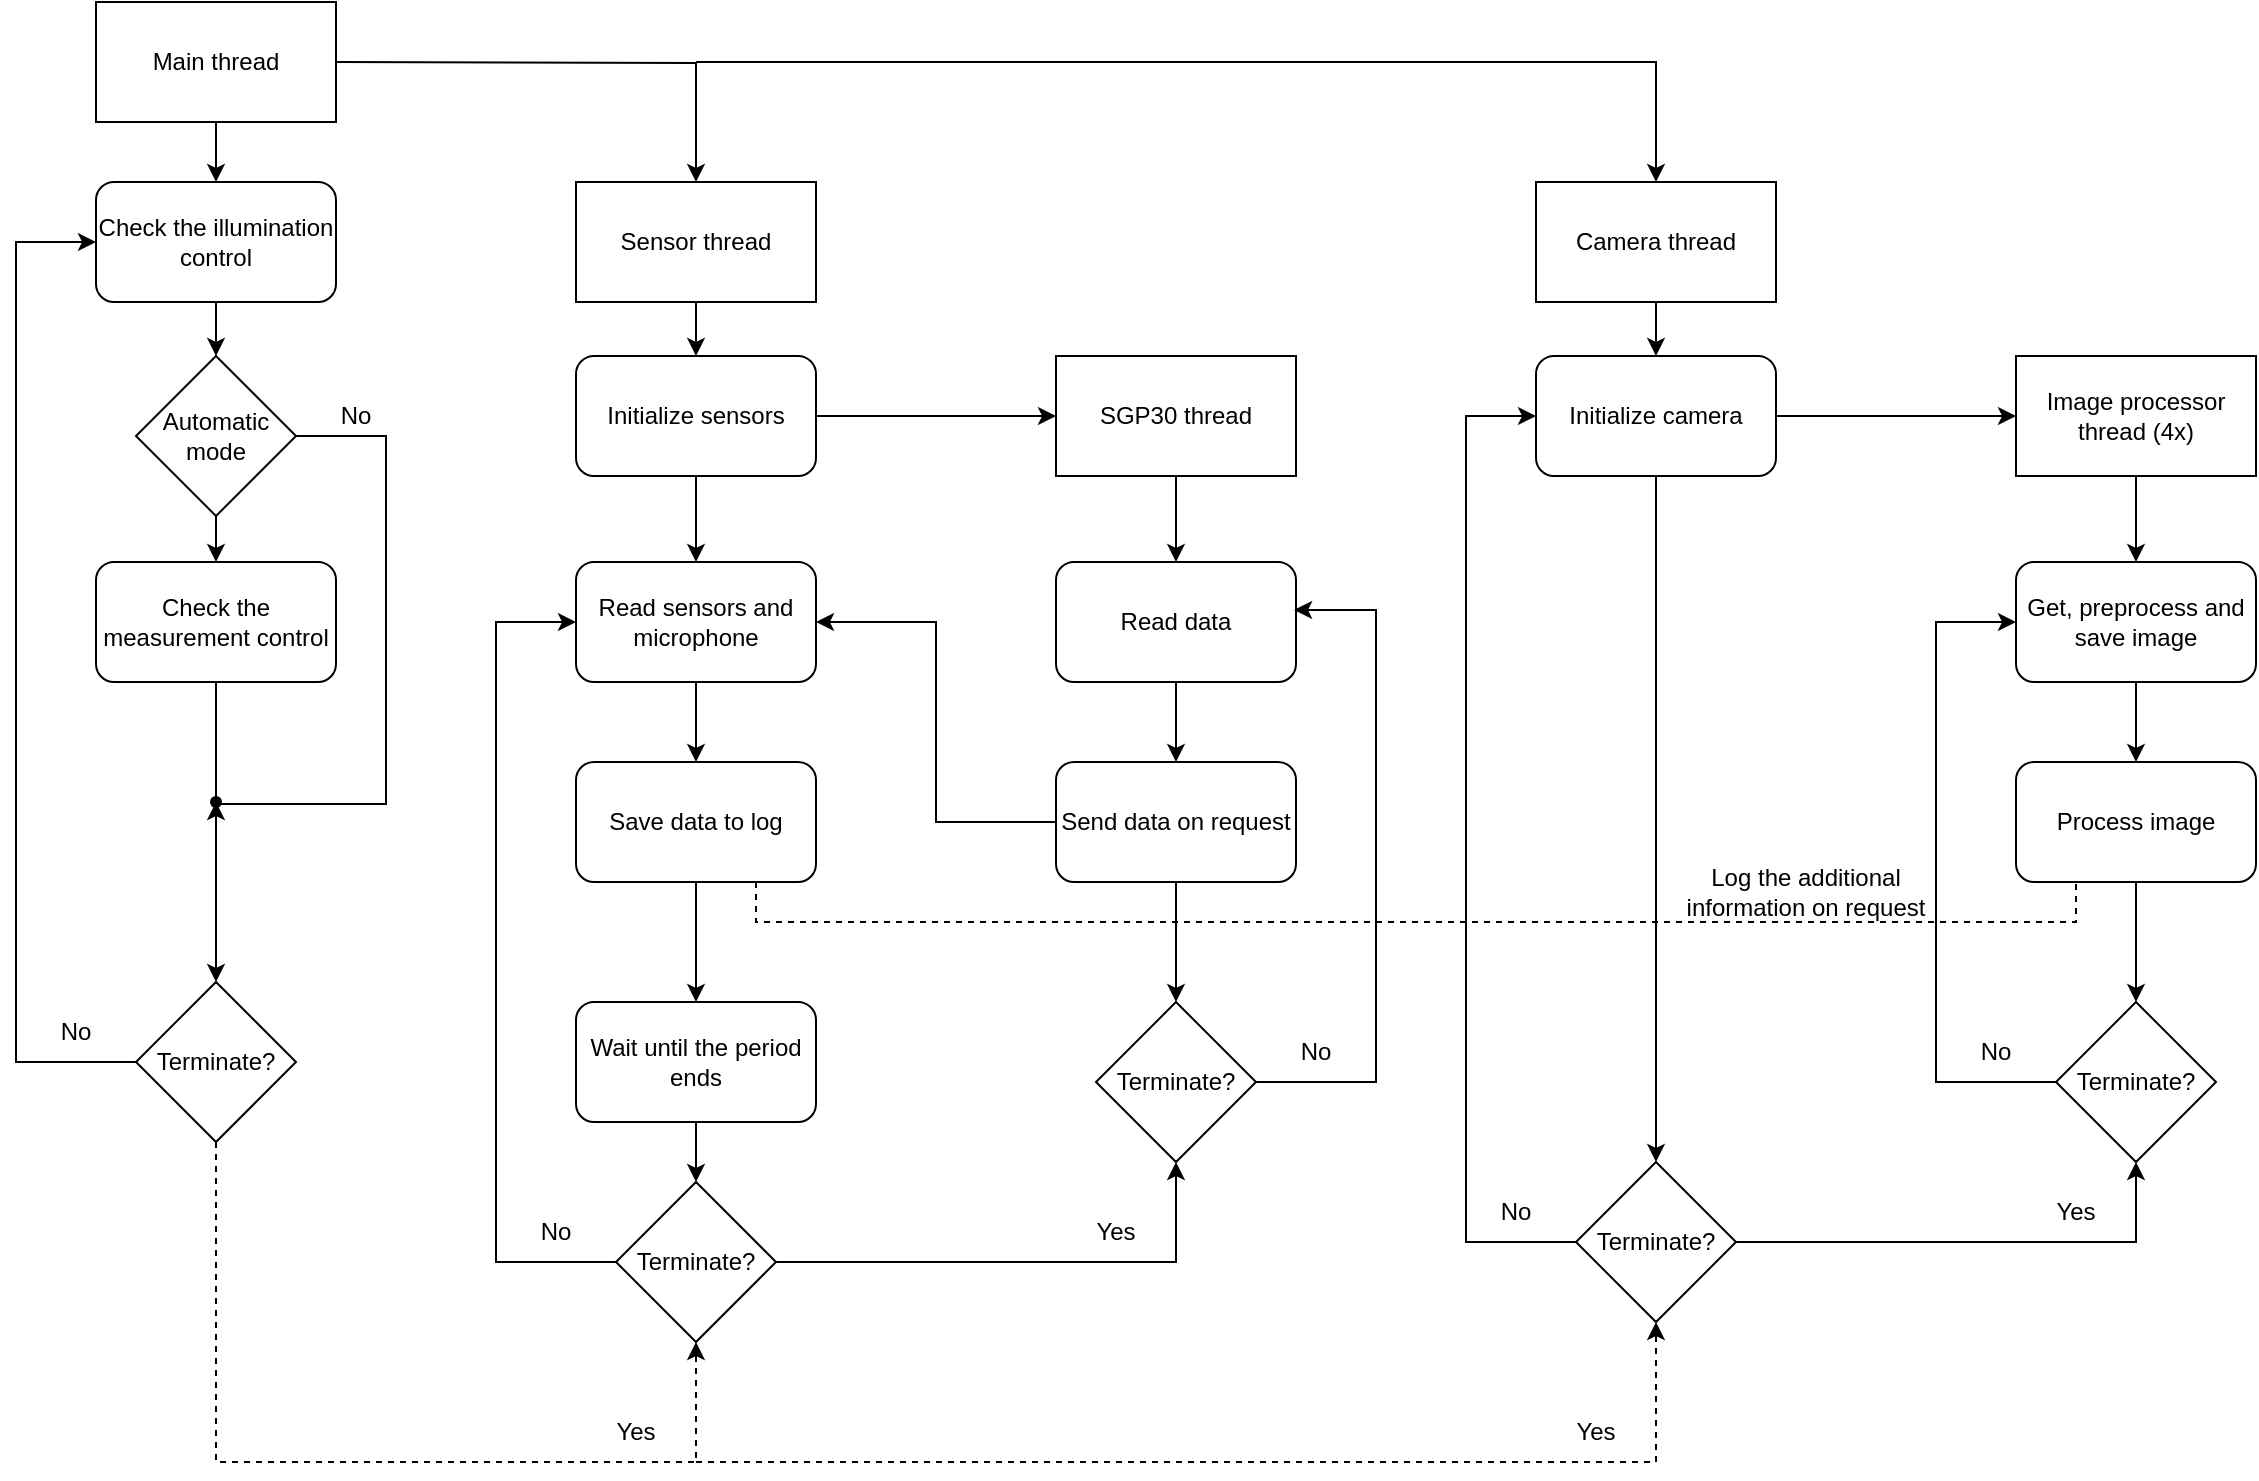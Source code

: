 <mxfile version="20.0.1" type="device"><diagram id="C5RBs43oDa-KdzZeNtuy" name="Page-1"><mxGraphModel dx="1422" dy="857" grid="1" gridSize="10" guides="1" tooltips="1" connect="1" arrows="1" fold="1" page="1" pageScale="1" pageWidth="1169" pageHeight="827" math="0" shadow="0"><root><mxCell id="WIyWlLk6GJQsqaUBKTNV-0"/><mxCell id="WIyWlLk6GJQsqaUBKTNV-1" parent="WIyWlLk6GJQsqaUBKTNV-0"/><mxCell id="1GRbHstKdGXw9jKJQbCh-69" style="edgeStyle=orthogonalEdgeStyle;rounded=0;orthogonalLoop=1;jettySize=auto;html=1;exitX=0.5;exitY=1;exitDx=0;exitDy=0;entryX=0.5;entryY=0;entryDx=0;entryDy=0;" parent="WIyWlLk6GJQsqaUBKTNV-1" source="1GRbHstKdGXw9jKJQbCh-1" target="1GRbHstKdGXw9jKJQbCh-45" edge="1"><mxGeometry relative="1" as="geometry"/></mxCell><mxCell id="1GRbHstKdGXw9jKJQbCh-1" value="Main thread" style="rounded=0;whiteSpace=wrap;html=1;" parent="WIyWlLk6GJQsqaUBKTNV-1" vertex="1"><mxGeometry x="65" y="49" width="120" height="60" as="geometry"/></mxCell><mxCell id="1GRbHstKdGXw9jKJQbCh-40" style="edgeStyle=orthogonalEdgeStyle;rounded=0;orthogonalLoop=1;jettySize=auto;html=1;exitX=0.5;exitY=1;exitDx=0;exitDy=0;entryX=0.5;entryY=0;entryDx=0;entryDy=0;" parent="WIyWlLk6GJQsqaUBKTNV-1" source="1GRbHstKdGXw9jKJQbCh-7" target="1GRbHstKdGXw9jKJQbCh-8" edge="1"><mxGeometry relative="1" as="geometry"/></mxCell><mxCell id="1GRbHstKdGXw9jKJQbCh-7" value="Sensor thread" style="rounded=0;whiteSpace=wrap;html=1;" parent="WIyWlLk6GJQsqaUBKTNV-1" vertex="1"><mxGeometry x="305" y="139" width="120" height="60" as="geometry"/></mxCell><mxCell id="1GRbHstKdGXw9jKJQbCh-26" style="edgeStyle=orthogonalEdgeStyle;rounded=0;orthogonalLoop=1;jettySize=auto;html=1;exitX=0.5;exitY=1;exitDx=0;exitDy=0;entryX=0.5;entryY=0;entryDx=0;entryDy=0;" parent="WIyWlLk6GJQsqaUBKTNV-1" source="1GRbHstKdGXw9jKJQbCh-8" target="1GRbHstKdGXw9jKJQbCh-22" edge="1"><mxGeometry relative="1" as="geometry"/></mxCell><mxCell id="1GRbHstKdGXw9jKJQbCh-35" style="edgeStyle=orthogonalEdgeStyle;rounded=0;orthogonalLoop=1;jettySize=auto;html=1;exitX=1;exitY=0.5;exitDx=0;exitDy=0;entryX=0;entryY=0.5;entryDx=0;entryDy=0;" parent="WIyWlLk6GJQsqaUBKTNV-1" source="1GRbHstKdGXw9jKJQbCh-8" target="1GRbHstKdGXw9jKJQbCh-10" edge="1"><mxGeometry relative="1" as="geometry"/></mxCell><mxCell id="1GRbHstKdGXw9jKJQbCh-8" value="Initialize sensors" style="rounded=1;whiteSpace=wrap;html=1;" parent="WIyWlLk6GJQsqaUBKTNV-1" vertex="1"><mxGeometry x="305" y="226" width="120" height="60" as="geometry"/></mxCell><mxCell id="1GRbHstKdGXw9jKJQbCh-38" style="edgeStyle=orthogonalEdgeStyle;rounded=0;orthogonalLoop=1;jettySize=auto;html=1;exitX=1;exitY=0.5;exitDx=0;exitDy=0;entryX=0.5;entryY=0;entryDx=0;entryDy=0;" parent="WIyWlLk6GJQsqaUBKTNV-1" target="1GRbHstKdGXw9jKJQbCh-7" edge="1"><mxGeometry relative="1" as="geometry"><mxPoint x="185" y="79" as="sourcePoint"/></mxGeometry></mxCell><mxCell id="1GRbHstKdGXw9jKJQbCh-15" style="edgeStyle=orthogonalEdgeStyle;rounded=0;orthogonalLoop=1;jettySize=auto;html=1;exitX=0.5;exitY=1;exitDx=0;exitDy=0;entryX=0.5;entryY=0;entryDx=0;entryDy=0;" parent="WIyWlLk6GJQsqaUBKTNV-1" source="1GRbHstKdGXw9jKJQbCh-10" target="1GRbHstKdGXw9jKJQbCh-11" edge="1"><mxGeometry relative="1" as="geometry"/></mxCell><mxCell id="1GRbHstKdGXw9jKJQbCh-10" value="SGP30 thread" style="rounded=0;whiteSpace=wrap;html=1;" parent="WIyWlLk6GJQsqaUBKTNV-1" vertex="1"><mxGeometry x="545" y="226" width="120" height="60" as="geometry"/></mxCell><mxCell id="1GRbHstKdGXw9jKJQbCh-16" style="edgeStyle=orthogonalEdgeStyle;rounded=0;orthogonalLoop=1;jettySize=auto;html=1;exitX=0.5;exitY=1;exitDx=0;exitDy=0;" parent="WIyWlLk6GJQsqaUBKTNV-1" source="1GRbHstKdGXw9jKJQbCh-11" target="1GRbHstKdGXw9jKJQbCh-12" edge="1"><mxGeometry relative="1" as="geometry"/></mxCell><mxCell id="1GRbHstKdGXw9jKJQbCh-11" value="Read data" style="rounded=1;whiteSpace=wrap;html=1;" parent="WIyWlLk6GJQsqaUBKTNV-1" vertex="1"><mxGeometry x="545" y="329" width="120" height="60" as="geometry"/></mxCell><mxCell id="1GRbHstKdGXw9jKJQbCh-19" style="edgeStyle=orthogonalEdgeStyle;rounded=0;orthogonalLoop=1;jettySize=auto;html=1;exitX=0.5;exitY=1;exitDx=0;exitDy=0;" parent="WIyWlLk6GJQsqaUBKTNV-1" source="1GRbHstKdGXw9jKJQbCh-12" target="1GRbHstKdGXw9jKJQbCh-17" edge="1"><mxGeometry relative="1" as="geometry"/></mxCell><mxCell id="1GRbHstKdGXw9jKJQbCh-23" style="edgeStyle=orthogonalEdgeStyle;rounded=0;orthogonalLoop=1;jettySize=auto;html=1;exitX=0;exitY=0.5;exitDx=0;exitDy=0;entryX=1;entryY=0.5;entryDx=0;entryDy=0;" parent="WIyWlLk6GJQsqaUBKTNV-1" source="1GRbHstKdGXw9jKJQbCh-12" target="1GRbHstKdGXw9jKJQbCh-22" edge="1"><mxGeometry relative="1" as="geometry"/></mxCell><mxCell id="1GRbHstKdGXw9jKJQbCh-12" value="Send data on request" style="rounded=1;whiteSpace=wrap;html=1;" parent="WIyWlLk6GJQsqaUBKTNV-1" vertex="1"><mxGeometry x="545" y="429" width="120" height="60" as="geometry"/></mxCell><mxCell id="1GRbHstKdGXw9jKJQbCh-20" style="edgeStyle=orthogonalEdgeStyle;rounded=0;orthogonalLoop=1;jettySize=auto;html=1;exitX=1;exitY=0.5;exitDx=0;exitDy=0;entryX=0.992;entryY=0.4;entryDx=0;entryDy=0;entryPerimeter=0;" parent="WIyWlLk6GJQsqaUBKTNV-1" source="1GRbHstKdGXw9jKJQbCh-17" target="1GRbHstKdGXw9jKJQbCh-11" edge="1"><mxGeometry relative="1" as="geometry"><Array as="points"><mxPoint x="705" y="589"/><mxPoint x="705" y="353"/></Array></mxGeometry></mxCell><mxCell id="1GRbHstKdGXw9jKJQbCh-17" value="Terminate?" style="rhombus;whiteSpace=wrap;html=1;" parent="WIyWlLk6GJQsqaUBKTNV-1" vertex="1"><mxGeometry x="565" y="549" width="80" height="80" as="geometry"/></mxCell><mxCell id="1GRbHstKdGXw9jKJQbCh-27" style="edgeStyle=orthogonalEdgeStyle;rounded=0;orthogonalLoop=1;jettySize=auto;html=1;exitX=0.5;exitY=1;exitDx=0;exitDy=0;entryX=0.5;entryY=0;entryDx=0;entryDy=0;" parent="WIyWlLk6GJQsqaUBKTNV-1" source="1GRbHstKdGXw9jKJQbCh-22" target="1GRbHstKdGXw9jKJQbCh-24" edge="1"><mxGeometry relative="1" as="geometry"/></mxCell><mxCell id="1GRbHstKdGXw9jKJQbCh-22" value="Read sensors and microphone" style="rounded=1;whiteSpace=wrap;html=1;" parent="WIyWlLk6GJQsqaUBKTNV-1" vertex="1"><mxGeometry x="305" y="329" width="120" height="60" as="geometry"/></mxCell><mxCell id="1GRbHstKdGXw9jKJQbCh-29" style="edgeStyle=orthogonalEdgeStyle;rounded=0;orthogonalLoop=1;jettySize=auto;html=1;exitX=0.5;exitY=1;exitDx=0;exitDy=0;" parent="WIyWlLk6GJQsqaUBKTNV-1" source="1GRbHstKdGXw9jKJQbCh-24" target="1GRbHstKdGXw9jKJQbCh-28" edge="1"><mxGeometry relative="1" as="geometry"/></mxCell><mxCell id="1GRbHstKdGXw9jKJQbCh-24" value="Save data to log" style="rounded=1;whiteSpace=wrap;html=1;" parent="WIyWlLk6GJQsqaUBKTNV-1" vertex="1"><mxGeometry x="305" y="429" width="120" height="60" as="geometry"/></mxCell><mxCell id="1GRbHstKdGXw9jKJQbCh-31" style="edgeStyle=orthogonalEdgeStyle;rounded=0;orthogonalLoop=1;jettySize=auto;html=1;exitX=0.5;exitY=1;exitDx=0;exitDy=0;entryX=0.5;entryY=0;entryDx=0;entryDy=0;" parent="WIyWlLk6GJQsqaUBKTNV-1" source="1GRbHstKdGXw9jKJQbCh-28" target="1GRbHstKdGXw9jKJQbCh-30" edge="1"><mxGeometry relative="1" as="geometry"/></mxCell><mxCell id="1GRbHstKdGXw9jKJQbCh-28" value="Wait until the period ends" style="rounded=1;whiteSpace=wrap;html=1;" parent="WIyWlLk6GJQsqaUBKTNV-1" vertex="1"><mxGeometry x="305" y="549" width="120" height="60" as="geometry"/></mxCell><mxCell id="1GRbHstKdGXw9jKJQbCh-32" style="edgeStyle=orthogonalEdgeStyle;rounded=0;orthogonalLoop=1;jettySize=auto;html=1;exitX=0;exitY=0.5;exitDx=0;exitDy=0;entryX=0;entryY=0.5;entryDx=0;entryDy=0;" parent="WIyWlLk6GJQsqaUBKTNV-1" source="1GRbHstKdGXw9jKJQbCh-30" target="1GRbHstKdGXw9jKJQbCh-22" edge="1"><mxGeometry relative="1" as="geometry"><Array as="points"><mxPoint x="265" y="679"/><mxPoint x="265" y="359"/></Array></mxGeometry></mxCell><mxCell id="1GRbHstKdGXw9jKJQbCh-56" style="edgeStyle=orthogonalEdgeStyle;rounded=0;orthogonalLoop=1;jettySize=auto;html=1;exitX=1;exitY=0.5;exitDx=0;exitDy=0;entryX=0.5;entryY=1;entryDx=0;entryDy=0;" parent="WIyWlLk6GJQsqaUBKTNV-1" source="1GRbHstKdGXw9jKJQbCh-30" target="1GRbHstKdGXw9jKJQbCh-17" edge="1"><mxGeometry relative="1" as="geometry"/></mxCell><mxCell id="1GRbHstKdGXw9jKJQbCh-30" value="Terminate?" style="rhombus;whiteSpace=wrap;html=1;" parent="WIyWlLk6GJQsqaUBKTNV-1" vertex="1"><mxGeometry x="325" y="639" width="80" height="80" as="geometry"/></mxCell><mxCell id="1GRbHstKdGXw9jKJQbCh-41" style="edgeStyle=orthogonalEdgeStyle;rounded=0;orthogonalLoop=1;jettySize=auto;html=1;exitX=0.5;exitY=1;exitDx=0;exitDy=0;entryX=0.5;entryY=0;entryDx=0;entryDy=0;" parent="WIyWlLk6GJQsqaUBKTNV-1" source="1GRbHstKdGXw9jKJQbCh-33" target="1GRbHstKdGXw9jKJQbCh-34" edge="1"><mxGeometry relative="1" as="geometry"/></mxCell><mxCell id="1GRbHstKdGXw9jKJQbCh-33" value="Camera thread" style="rounded=0;whiteSpace=wrap;html=1;" parent="WIyWlLk6GJQsqaUBKTNV-1" vertex="1"><mxGeometry x="785" y="139" width="120" height="60" as="geometry"/></mxCell><mxCell id="1GRbHstKdGXw9jKJQbCh-37" style="edgeStyle=orthogonalEdgeStyle;rounded=0;orthogonalLoop=1;jettySize=auto;html=1;exitX=1;exitY=0.5;exitDx=0;exitDy=0;" parent="WIyWlLk6GJQsqaUBKTNV-1" source="1GRbHstKdGXw9jKJQbCh-34" target="1GRbHstKdGXw9jKJQbCh-36" edge="1"><mxGeometry relative="1" as="geometry"/></mxCell><mxCell id="1GRbHstKdGXw9jKJQbCh-66" style="edgeStyle=orthogonalEdgeStyle;rounded=0;orthogonalLoop=1;jettySize=auto;html=1;exitX=0.5;exitY=1;exitDx=0;exitDy=0;" parent="WIyWlLk6GJQsqaUBKTNV-1" source="1GRbHstKdGXw9jKJQbCh-34" target="1GRbHstKdGXw9jKJQbCh-65" edge="1"><mxGeometry relative="1" as="geometry"/></mxCell><mxCell id="1GRbHstKdGXw9jKJQbCh-34" value="Initialize camera" style="rounded=1;whiteSpace=wrap;html=1;" parent="WIyWlLk6GJQsqaUBKTNV-1" vertex="1"><mxGeometry x="785" y="226" width="120" height="60" as="geometry"/></mxCell><mxCell id="1GRbHstKdGXw9jKJQbCh-58" style="edgeStyle=orthogonalEdgeStyle;rounded=0;orthogonalLoop=1;jettySize=auto;html=1;exitX=0.5;exitY=1;exitDx=0;exitDy=0;" parent="WIyWlLk6GJQsqaUBKTNV-1" source="1GRbHstKdGXw9jKJQbCh-36" target="1GRbHstKdGXw9jKJQbCh-57" edge="1"><mxGeometry relative="1" as="geometry"/></mxCell><mxCell id="1GRbHstKdGXw9jKJQbCh-36" value="Image processor thread (4x)" style="rounded=0;whiteSpace=wrap;html=1;" parent="WIyWlLk6GJQsqaUBKTNV-1" vertex="1"><mxGeometry x="1025" y="226" width="120" height="60" as="geometry"/></mxCell><mxCell id="1GRbHstKdGXw9jKJQbCh-39" value="" style="endArrow=classic;html=1;rounded=0;entryX=0.5;entryY=0;entryDx=0;entryDy=0;" parent="WIyWlLk6GJQsqaUBKTNV-1" target="1GRbHstKdGXw9jKJQbCh-33" edge="1"><mxGeometry width="50" height="50" relative="1" as="geometry"><mxPoint x="365" y="79" as="sourcePoint"/><mxPoint x="745" y="159" as="targetPoint"/><Array as="points"><mxPoint x="845" y="79"/></Array></mxGeometry></mxCell><mxCell id="1GRbHstKdGXw9jKJQbCh-48" style="edgeStyle=orthogonalEdgeStyle;rounded=0;orthogonalLoop=1;jettySize=auto;html=1;exitX=0.5;exitY=1;exitDx=0;exitDy=0;entryX=0.5;entryY=0;entryDx=0;entryDy=0;" parent="WIyWlLk6GJQsqaUBKTNV-1" source="1GRbHstKdGXw9jKJQbCh-45" target="1GRbHstKdGXw9jKJQbCh-46" edge="1"><mxGeometry relative="1" as="geometry"/></mxCell><mxCell id="1GRbHstKdGXw9jKJQbCh-45" value="Check the illumination control" style="rounded=1;whiteSpace=wrap;html=1;" parent="WIyWlLk6GJQsqaUBKTNV-1" vertex="1"><mxGeometry x="65" y="139" width="120" height="60" as="geometry"/></mxCell><mxCell id="1GRbHstKdGXw9jKJQbCh-50" style="edgeStyle=orthogonalEdgeStyle;rounded=0;orthogonalLoop=1;jettySize=auto;html=1;exitX=0.5;exitY=1;exitDx=0;exitDy=0;" parent="WIyWlLk6GJQsqaUBKTNV-1" source="1GRbHstKdGXw9jKJQbCh-46" target="1GRbHstKdGXw9jKJQbCh-49" edge="1"><mxGeometry relative="1" as="geometry"/></mxCell><mxCell id="Uot57SCIO23EV-70q8l3-0" style="edgeStyle=orthogonalEdgeStyle;rounded=0;orthogonalLoop=1;jettySize=auto;html=1;exitX=1;exitY=0.5;exitDx=0;exitDy=0;" edge="1" parent="WIyWlLk6GJQsqaUBKTNV-1" source="1GRbHstKdGXw9jKJQbCh-46" target="Uot57SCIO23EV-70q8l3-1"><mxGeometry relative="1" as="geometry"><mxPoint x="210" y="500" as="targetPoint"/><Array as="points"><mxPoint x="210" y="266"/><mxPoint x="210" y="450"/></Array></mxGeometry></mxCell><mxCell id="1GRbHstKdGXw9jKJQbCh-46" value="Automatic mode" style="rhombus;whiteSpace=wrap;html=1;" parent="WIyWlLk6GJQsqaUBKTNV-1" vertex="1"><mxGeometry x="85" y="226" width="80" height="80" as="geometry"/></mxCell><mxCell id="1GRbHstKdGXw9jKJQbCh-52" style="edgeStyle=orthogonalEdgeStyle;rounded=0;orthogonalLoop=1;jettySize=auto;html=1;exitDx=0;exitDy=0;entryX=0.5;entryY=0;entryDx=0;entryDy=0;startArrow=none;" parent="WIyWlLk6GJQsqaUBKTNV-1" source="Uot57SCIO23EV-70q8l3-1" target="1GRbHstKdGXw9jKJQbCh-51" edge="1"><mxGeometry relative="1" as="geometry"/></mxCell><mxCell id="1GRbHstKdGXw9jKJQbCh-49" value="Check the measurement control" style="rounded=1;whiteSpace=wrap;html=1;" parent="WIyWlLk6GJQsqaUBKTNV-1" vertex="1"><mxGeometry x="65" y="329" width="120" height="60" as="geometry"/></mxCell><mxCell id="1GRbHstKdGXw9jKJQbCh-53" style="edgeStyle=orthogonalEdgeStyle;rounded=0;orthogonalLoop=1;jettySize=auto;html=1;exitX=0;exitY=0.5;exitDx=0;exitDy=0;entryX=0;entryY=0.5;entryDx=0;entryDy=0;" parent="WIyWlLk6GJQsqaUBKTNV-1" source="1GRbHstKdGXw9jKJQbCh-51" target="1GRbHstKdGXw9jKJQbCh-45" edge="1"><mxGeometry relative="1" as="geometry"><Array as="points"><mxPoint x="25" y="579"/><mxPoint x="25" y="169"/></Array></mxGeometry></mxCell><mxCell id="1GRbHstKdGXw9jKJQbCh-54" style="edgeStyle=orthogonalEdgeStyle;rounded=0;orthogonalLoop=1;jettySize=auto;html=1;exitX=0.5;exitY=1;exitDx=0;exitDy=0;entryX=0.5;entryY=1;entryDx=0;entryDy=0;dashed=1;" parent="WIyWlLk6GJQsqaUBKTNV-1" source="1GRbHstKdGXw9jKJQbCh-51" target="1GRbHstKdGXw9jKJQbCh-30" edge="1"><mxGeometry relative="1" as="geometry"><Array as="points"><mxPoint x="125" y="779"/><mxPoint x="365" y="779"/></Array></mxGeometry></mxCell><mxCell id="1GRbHstKdGXw9jKJQbCh-51" value="Terminate?" style="rhombus;whiteSpace=wrap;html=1;" parent="WIyWlLk6GJQsqaUBKTNV-1" vertex="1"><mxGeometry x="85" y="539" width="80" height="80" as="geometry"/></mxCell><mxCell id="1GRbHstKdGXw9jKJQbCh-62" value="" style="edgeStyle=orthogonalEdgeStyle;rounded=0;orthogonalLoop=1;jettySize=auto;html=1;" parent="WIyWlLk6GJQsqaUBKTNV-1" source="1GRbHstKdGXw9jKJQbCh-57" target="1GRbHstKdGXw9jKJQbCh-60" edge="1"><mxGeometry relative="1" as="geometry"/></mxCell><mxCell id="1GRbHstKdGXw9jKJQbCh-57" value="Get, preprocess and save image" style="rounded=1;whiteSpace=wrap;html=1;" parent="WIyWlLk6GJQsqaUBKTNV-1" vertex="1"><mxGeometry x="1025" y="329" width="120" height="60" as="geometry"/></mxCell><mxCell id="1GRbHstKdGXw9jKJQbCh-63" value="" style="edgeStyle=orthogonalEdgeStyle;rounded=0;orthogonalLoop=1;jettySize=auto;html=1;" parent="WIyWlLk6GJQsqaUBKTNV-1" source="1GRbHstKdGXw9jKJQbCh-60" target="1GRbHstKdGXw9jKJQbCh-61" edge="1"><mxGeometry relative="1" as="geometry"/></mxCell><mxCell id="1GRbHstKdGXw9jKJQbCh-60" value="Process image" style="rounded=1;whiteSpace=wrap;html=1;" parent="WIyWlLk6GJQsqaUBKTNV-1" vertex="1"><mxGeometry x="1025" y="429" width="120" height="60" as="geometry"/></mxCell><mxCell id="1GRbHstKdGXw9jKJQbCh-64" style="edgeStyle=orthogonalEdgeStyle;rounded=0;orthogonalLoop=1;jettySize=auto;html=1;exitX=0;exitY=0.5;exitDx=0;exitDy=0;entryX=0;entryY=0.5;entryDx=0;entryDy=0;" parent="WIyWlLk6GJQsqaUBKTNV-1" source="1GRbHstKdGXw9jKJQbCh-61" target="1GRbHstKdGXw9jKJQbCh-57" edge="1"><mxGeometry relative="1" as="geometry"><Array as="points"><mxPoint x="985" y="589"/><mxPoint x="985" y="359"/></Array></mxGeometry></mxCell><mxCell id="1GRbHstKdGXw9jKJQbCh-61" value="Terminate?" style="rhombus;whiteSpace=wrap;html=1;" parent="WIyWlLk6GJQsqaUBKTNV-1" vertex="1"><mxGeometry x="1045" y="549" width="80" height="80" as="geometry"/></mxCell><mxCell id="1GRbHstKdGXw9jKJQbCh-67" style="edgeStyle=orthogonalEdgeStyle;rounded=0;orthogonalLoop=1;jettySize=auto;html=1;exitX=1;exitY=0.5;exitDx=0;exitDy=0;" parent="WIyWlLk6GJQsqaUBKTNV-1" source="1GRbHstKdGXw9jKJQbCh-65" target="1GRbHstKdGXw9jKJQbCh-61" edge="1"><mxGeometry relative="1" as="geometry"><Array as="points"><mxPoint x="1085" y="669"/></Array></mxGeometry></mxCell><mxCell id="Uot57SCIO23EV-70q8l3-8" style="edgeStyle=orthogonalEdgeStyle;rounded=0;orthogonalLoop=1;jettySize=auto;html=1;exitX=0;exitY=0.5;exitDx=0;exitDy=0;entryX=0;entryY=0.5;entryDx=0;entryDy=0;" edge="1" parent="WIyWlLk6GJQsqaUBKTNV-1" source="1GRbHstKdGXw9jKJQbCh-65" target="1GRbHstKdGXw9jKJQbCh-34"><mxGeometry relative="1" as="geometry"><Array as="points"><mxPoint x="750" y="669"/><mxPoint x="750" y="256"/></Array></mxGeometry></mxCell><mxCell id="1GRbHstKdGXw9jKJQbCh-65" value="Terminate?" style="rhombus;whiteSpace=wrap;html=1;" parent="WIyWlLk6GJQsqaUBKTNV-1" vertex="1"><mxGeometry x="805" y="629" width="80" height="80" as="geometry"/></mxCell><mxCell id="1GRbHstKdGXw9jKJQbCh-68" value="" style="endArrow=classic;html=1;rounded=0;entryX=0.5;entryY=1;entryDx=0;entryDy=0;dashed=1;" parent="WIyWlLk6GJQsqaUBKTNV-1" target="1GRbHstKdGXw9jKJQbCh-65" edge="1"><mxGeometry width="50" height="50" relative="1" as="geometry"><mxPoint x="365" y="779" as="sourcePoint"/><mxPoint x="805" y="689" as="targetPoint"/><Array as="points"><mxPoint x="845" y="779"/></Array></mxGeometry></mxCell><mxCell id="1GRbHstKdGXw9jKJQbCh-70" value="No" style="text;html=1;strokeColor=none;fillColor=none;align=center;verticalAlign=middle;whiteSpace=wrap;rounded=0;" parent="WIyWlLk6GJQsqaUBKTNV-1" vertex="1"><mxGeometry x="265" y="649" width="60" height="30" as="geometry"/></mxCell><mxCell id="1GRbHstKdGXw9jKJQbCh-71" value="No" style="text;html=1;strokeColor=none;fillColor=none;align=center;verticalAlign=middle;whiteSpace=wrap;rounded=0;" parent="WIyWlLk6GJQsqaUBKTNV-1" vertex="1"><mxGeometry x="25" y="549" width="60" height="30" as="geometry"/></mxCell><mxCell id="1GRbHstKdGXw9jKJQbCh-72" value="No" style="text;html=1;strokeColor=none;fillColor=none;align=center;verticalAlign=middle;whiteSpace=wrap;rounded=0;" parent="WIyWlLk6GJQsqaUBKTNV-1" vertex="1"><mxGeometry x="985" y="559" width="60" height="30" as="geometry"/></mxCell><mxCell id="1GRbHstKdGXw9jKJQbCh-73" value="Yes" style="text;html=1;strokeColor=none;fillColor=none;align=center;verticalAlign=middle;whiteSpace=wrap;rounded=0;" parent="WIyWlLk6GJQsqaUBKTNV-1" vertex="1"><mxGeometry x="545" y="649" width="60" height="30" as="geometry"/></mxCell><mxCell id="1GRbHstKdGXw9jKJQbCh-74" value="Yes" style="text;html=1;strokeColor=none;fillColor=none;align=center;verticalAlign=middle;whiteSpace=wrap;rounded=0;" parent="WIyWlLk6GJQsqaUBKTNV-1" vertex="1"><mxGeometry x="305" y="749" width="60" height="30" as="geometry"/></mxCell><mxCell id="1GRbHstKdGXw9jKJQbCh-75" value="Yes" style="text;html=1;strokeColor=none;fillColor=none;align=center;verticalAlign=middle;whiteSpace=wrap;rounded=0;" parent="WIyWlLk6GJQsqaUBKTNV-1" vertex="1"><mxGeometry x="785" y="749" width="60" height="30" as="geometry"/></mxCell><mxCell id="1GRbHstKdGXw9jKJQbCh-77" value="Yes" style="text;html=1;strokeColor=none;fillColor=none;align=center;verticalAlign=middle;whiteSpace=wrap;rounded=0;" parent="WIyWlLk6GJQsqaUBKTNV-1" vertex="1"><mxGeometry x="1025" y="639" width="60" height="30" as="geometry"/></mxCell><mxCell id="1GRbHstKdGXw9jKJQbCh-78" value="No" style="text;html=1;strokeColor=none;fillColor=none;align=center;verticalAlign=middle;whiteSpace=wrap;rounded=0;" parent="WIyWlLk6GJQsqaUBKTNV-1" vertex="1"><mxGeometry x="645" y="559" width="60" height="30" as="geometry"/></mxCell><mxCell id="1GRbHstKdGXw9jKJQbCh-79" value="" style="endArrow=none;dashed=1;html=1;rounded=0;entryX=0.25;entryY=1;entryDx=0;entryDy=0;exitX=0.75;exitY=1;exitDx=0;exitDy=0;" parent="WIyWlLk6GJQsqaUBKTNV-1" source="1GRbHstKdGXw9jKJQbCh-24" target="1GRbHstKdGXw9jKJQbCh-60" edge="1"><mxGeometry width="50" height="50" relative="1" as="geometry"><mxPoint x="705" y="559" as="sourcePoint"/><mxPoint x="755" y="509" as="targetPoint"/><Array as="points"><mxPoint x="395" y="509"/><mxPoint x="1055" y="509"/></Array></mxGeometry></mxCell><mxCell id="1GRbHstKdGXw9jKJQbCh-80" value="Log the additional information on request" style="text;html=1;strokeColor=none;fillColor=none;align=center;verticalAlign=middle;whiteSpace=wrap;rounded=0;" parent="WIyWlLk6GJQsqaUBKTNV-1" vertex="1"><mxGeometry x="855" y="489" width="130" height="10" as="geometry"/></mxCell><mxCell id="Uot57SCIO23EV-70q8l3-1" value="" style="shape=waypoint;sketch=0;fillStyle=solid;size=6;pointerEvents=1;points=[];fillColor=none;resizable=0;rotatable=0;perimeter=centerPerimeter;snapToPoint=1;" vertex="1" parent="WIyWlLk6GJQsqaUBKTNV-1"><mxGeometry x="105" y="429" width="40" height="40" as="geometry"/></mxCell><mxCell id="Uot57SCIO23EV-70q8l3-2" value="" style="edgeStyle=orthogonalEdgeStyle;rounded=0;orthogonalLoop=1;jettySize=auto;html=1;exitX=0.5;exitY=1;exitDx=0;exitDy=0;entryDx=0;entryDy=0;endArrow=none;" edge="1" parent="WIyWlLk6GJQsqaUBKTNV-1" source="1GRbHstKdGXw9jKJQbCh-49" target="Uot57SCIO23EV-70q8l3-1"><mxGeometry relative="1" as="geometry"><mxPoint x="125" y="389" as="sourcePoint"/><mxPoint x="125" y="539" as="targetPoint"/></mxGeometry></mxCell><mxCell id="Uot57SCIO23EV-70q8l3-3" value="No" style="text;html=1;strokeColor=none;fillColor=none;align=center;verticalAlign=middle;whiteSpace=wrap;rounded=0;" vertex="1" parent="WIyWlLk6GJQsqaUBKTNV-1"><mxGeometry x="165" y="241" width="60" height="30" as="geometry"/></mxCell><mxCell id="Uot57SCIO23EV-70q8l3-5" value="No" style="text;html=1;strokeColor=none;fillColor=none;align=center;verticalAlign=middle;whiteSpace=wrap;rounded=0;" vertex="1" parent="WIyWlLk6GJQsqaUBKTNV-1"><mxGeometry x="745" y="639" width="60" height="30" as="geometry"/></mxCell></root></mxGraphModel></diagram></mxfile>